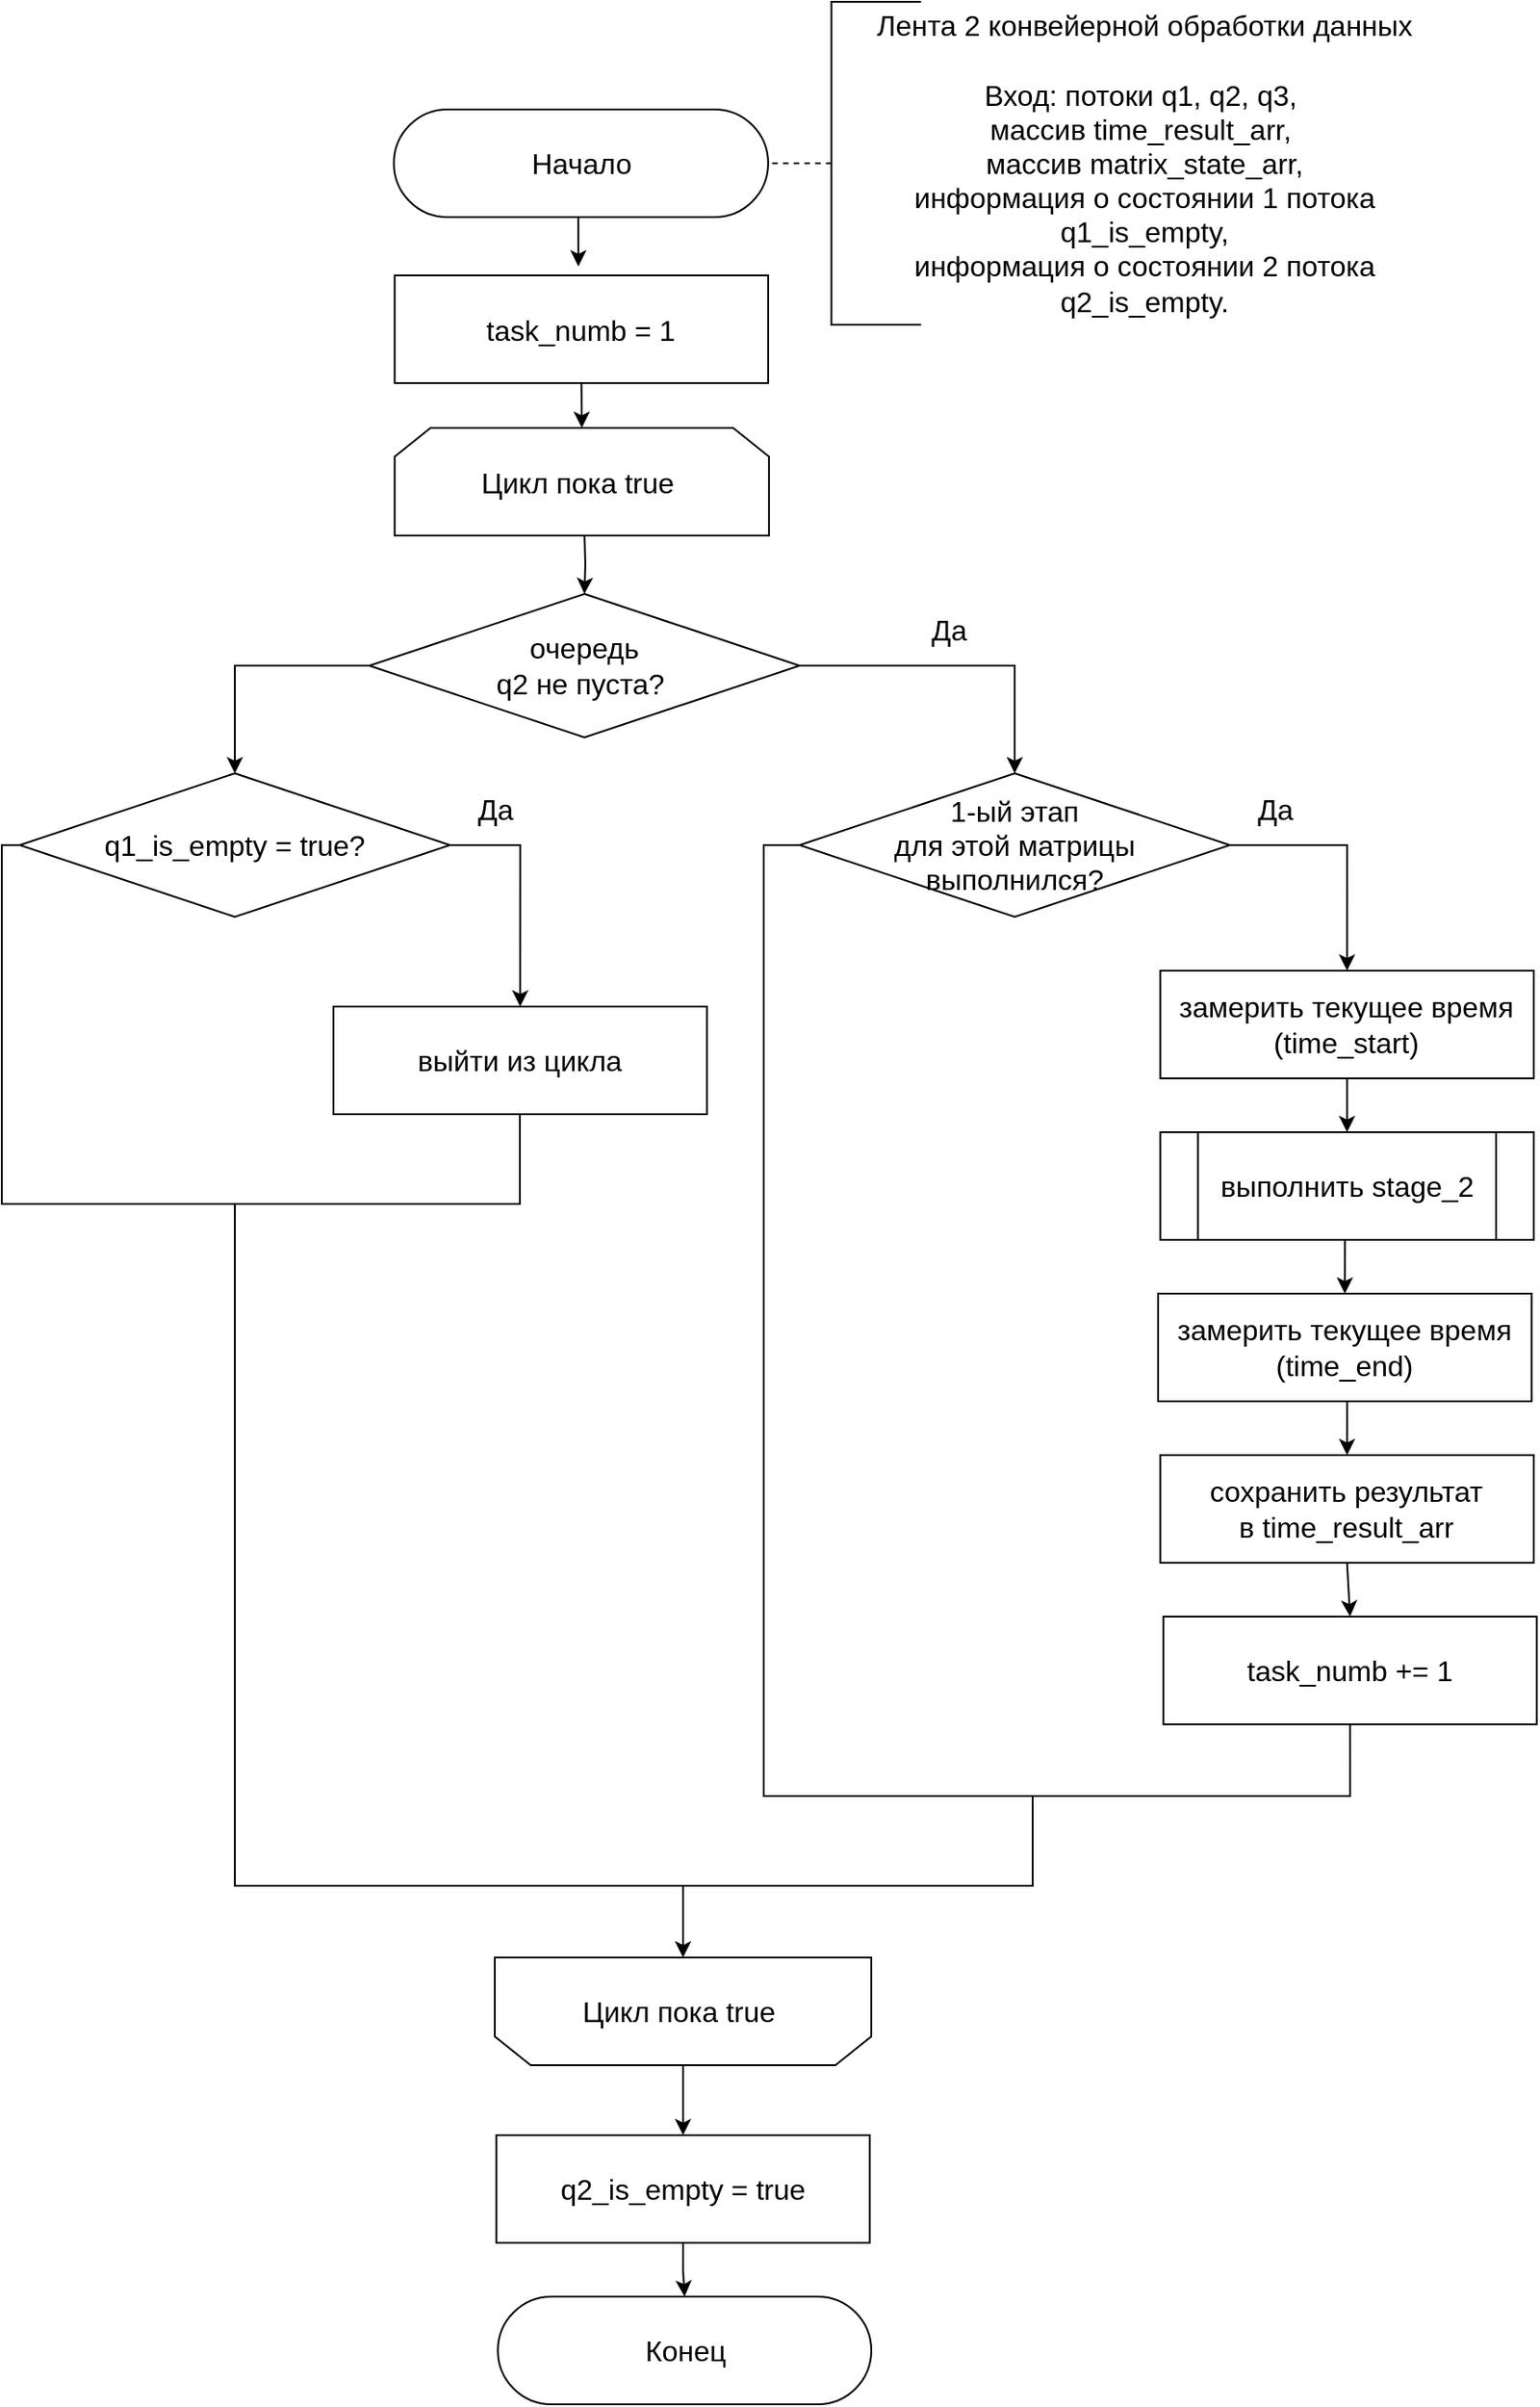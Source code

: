 <mxfile>
    <diagram id="4KhHNWLafQM4_MeK_QR_" name="Страница 1">
        <mxGraphModel dx="799" dy="739" grid="1" gridSize="10" guides="1" tooltips="1" connect="1" arrows="1" fold="1" page="1" pageScale="1" pageWidth="827" pageHeight="1169" math="0" shadow="0">
            <root>
                <mxCell id="0"/>
                <mxCell id="1" parent="0"/>
                <mxCell id="2" style="edgeStyle=orthogonalEdgeStyle;rounded=0;orthogonalLoop=1;jettySize=auto;html=1;exitX=0.5;exitY=0.5;exitDx=0;exitDy=30;exitPerimeter=0;entryX=0.5;entryY=0;entryDx=0;entryDy=0;fontSize=16;" edge="1" parent="1" source="3">
                    <mxGeometry relative="1" as="geometry">
                        <mxPoint x="336.625" y="157.5" as="targetPoint"/>
                    </mxGeometry>
                </mxCell>
                <mxCell id="3" value="&lt;font style=&quot;font-size: 16px&quot;&gt;Начало&lt;/font&gt;" style="html=1;dashed=0;whitespace=wrap;shape=mxgraph.dfd.start" vertex="1" parent="1">
                    <mxGeometry x="233.69" y="70" width="208.78" height="60" as="geometry"/>
                </mxCell>
                <mxCell id="4" style="edgeStyle=orthogonalEdgeStyle;rounded=0;orthogonalLoop=1;jettySize=auto;html=1;exitX=0;exitY=0.5;exitDx=0;exitDy=0;exitPerimeter=0;entryX=1;entryY=0.5;entryDx=0;entryDy=0;entryPerimeter=0;dashed=1;endArrow=none;endFill=0;" edge="1" parent="1" source="5" target="3">
                    <mxGeometry relative="1" as="geometry"/>
                </mxCell>
                <mxCell id="5" value="" style="strokeWidth=1;html=1;shape=mxgraph.flowchart.annotation_1;align=left;pointerEvents=1;" vertex="1" parent="1">
                    <mxGeometry x="477.75" y="10" width="50" height="180" as="geometry"/>
                </mxCell>
                <mxCell id="6" value="&lt;div&gt;&lt;span style=&quot;font-size: 16px&quot;&gt;Лента 2 конвейерной обработки данных&lt;/span&gt;&lt;/div&gt;&lt;div&gt;&lt;span style=&quot;font-size: 16px&quot;&gt;&lt;br&gt;&lt;/span&gt;&lt;/div&gt;&lt;font&gt;&lt;div&gt;&lt;font size=&quot;3&quot;&gt;Вход: потоки q1, q2, q3,&amp;nbsp;&lt;/font&gt;&lt;/div&gt;&lt;div&gt;&lt;span style=&quot;font-size: medium&quot;&gt;массив time_result_arr,&amp;nbsp;&lt;/span&gt;&lt;font size=&quot;3&quot;&gt;&lt;br&gt;&lt;/font&gt;&lt;/div&gt;&lt;span style=&quot;font-size: medium&quot;&gt;массив matrix_state_arr,&lt;br&gt;информация о состоянии 1 потока&lt;br&gt;q1_is_empty,&lt;br&gt;&lt;/span&gt;&lt;span style=&quot;font-size: medium&quot;&gt;информация о состоянии 2 потока&lt;/span&gt;&lt;br style=&quot;font-size: medium&quot;&gt;&lt;span style=&quot;font-size: medium&quot;&gt;q2_is_empty&lt;/span&gt;&lt;span style=&quot;font-size: medium&quot;&gt;.&lt;br&gt;&lt;/span&gt;&lt;/font&gt;" style="text;html=1;align=center;verticalAlign=middle;resizable=0;points=[];autosize=1;strokeColor=none;fillColor=none;" vertex="1" parent="1">
                    <mxGeometry x="492.47" y="30" width="320" height="140" as="geometry"/>
                </mxCell>
                <mxCell id="7" style="edgeStyle=none;html=1;exitX=0.5;exitY=1;exitDx=0;exitDy=0;entryX=0.5;entryY=0;entryDx=0;entryDy=0;" edge="1" parent="1" source="8" target="10">
                    <mxGeometry relative="1" as="geometry"/>
                </mxCell>
                <mxCell id="8" value="&lt;font style=&quot;font-size: 16px&quot;&gt;task_numb = 1&lt;br&gt;&lt;/font&gt;" style="rounded=0;whiteSpace=wrap;html=1;shadow=0;glass=0;sketch=0;strokeWidth=1;gradientColor=none;" vertex="1" parent="1">
                    <mxGeometry x="234.16" y="162.5" width="208.31" height="60" as="geometry"/>
                </mxCell>
                <mxCell id="9" style="edgeStyle=orthogonalEdgeStyle;rounded=0;html=1;entryX=0.5;entryY=0;entryDx=0;entryDy=0;entryPerimeter=0;endArrow=classic;endFill=1;" edge="1" parent="1" target="29">
                    <mxGeometry relative="1" as="geometry">
                        <mxPoint x="340" y="306" as="sourcePoint"/>
                    </mxGeometry>
                </mxCell>
                <mxCell id="10" value="&lt;font style=&quot;font-size: 16px&quot;&gt;Цикл пока true&amp;nbsp;&lt;/font&gt;" style="shape=loopLimit;whiteSpace=wrap;html=1;strokeWidth=1;" vertex="1" parent="1">
                    <mxGeometry x="234.16" y="247.5" width="208.78" height="60" as="geometry"/>
                </mxCell>
                <mxCell id="11" style="edgeStyle=orthogonalEdgeStyle;rounded=0;html=1;endArrow=none;endFill=0;" edge="1" parent="1">
                    <mxGeometry relative="1" as="geometry">
                        <mxPoint x="145.0" y="680.0" as="targetPoint"/>
                        <mxPoint x="400" y="1060" as="sourcePoint"/>
                        <Array as="points">
                            <mxPoint x="145" y="1060"/>
                        </Array>
                    </mxGeometry>
                </mxCell>
                <mxCell id="12" style="edgeStyle=orthogonalEdgeStyle;rounded=0;html=1;exitX=0.5;exitY=0;exitDx=0;exitDy=0;entryX=0.5;entryY=0;entryDx=0;entryDy=0;endArrow=classic;endFill=1;" edge="1" parent="1" source="14" target="26">
                    <mxGeometry relative="1" as="geometry"/>
                </mxCell>
                <mxCell id="13" style="edgeStyle=orthogonalEdgeStyle;rounded=0;html=1;endArrow=classic;endFill=1;entryX=0.5;entryY=1;entryDx=0;entryDy=0;" edge="1" parent="1" target="14">
                    <mxGeometry relative="1" as="geometry">
                        <mxPoint x="430" y="1030" as="targetPoint"/>
                        <mxPoint x="590" y="1010" as="sourcePoint"/>
                        <Array as="points">
                            <mxPoint x="590" y="1060"/>
                            <mxPoint x="395" y="1060"/>
                        </Array>
                    </mxGeometry>
                </mxCell>
                <mxCell id="14" value="&lt;font style=&quot;font-size: 16px&quot;&gt;Цикл пока true&amp;nbsp;&lt;br&gt;&lt;/font&gt;" style="shape=loopLimit;whiteSpace=wrap;html=1;strokeWidth=1;direction=west;" vertex="1" parent="1">
                    <mxGeometry x="290" y="1100" width="210" height="60" as="geometry"/>
                </mxCell>
                <mxCell id="15" style="edgeStyle=orthogonalEdgeStyle;rounded=0;orthogonalLoop=1;jettySize=auto;html=1;exitX=0.5;exitY=1;exitDx=0;exitDy=0;entryX=0.5;entryY=0;entryDx=0;entryDy=0;fontSize=16;" edge="1" parent="1" source="16" target="18">
                    <mxGeometry relative="1" as="geometry"/>
                </mxCell>
                <mxCell id="16" value="&lt;font style=&quot;font-size: 16px&quot;&gt;замерить текущее время&lt;br&gt;(time_start)&lt;br&gt;&lt;/font&gt;" style="rounded=0;whiteSpace=wrap;html=1;shadow=0;glass=0;sketch=0;strokeWidth=1;gradientColor=none;" vertex="1" parent="1">
                    <mxGeometry x="661.22" y="550" width="208.31" height="60" as="geometry"/>
                </mxCell>
                <mxCell id="17" style="edgeStyle=orthogonalEdgeStyle;rounded=0;orthogonalLoop=1;jettySize=auto;html=1;exitX=0.5;exitY=1;exitDx=0;exitDy=0;entryX=0.5;entryY=0;entryDx=0;entryDy=0;fontSize=16;" edge="1" parent="1" source="18" target="20">
                    <mxGeometry relative="1" as="geometry"/>
                </mxCell>
                <mxCell id="18" value="&lt;font size=&quot;3&quot;&gt;выполнить stage_2&lt;/font&gt;" style="shape=process;whiteSpace=wrap;html=1;backgroundOutline=1;" vertex="1" parent="1">
                    <mxGeometry x="661.22" y="640" width="208.31" height="60" as="geometry"/>
                </mxCell>
                <mxCell id="19" style="edgeStyle=orthogonalEdgeStyle;rounded=0;orthogonalLoop=1;jettySize=auto;html=1;exitX=0.5;exitY=1;exitDx=0;exitDy=0;entryX=0.5;entryY=0;entryDx=0;entryDy=0;fontSize=16;" edge="1" parent="1" source="20" target="22">
                    <mxGeometry relative="1" as="geometry"/>
                </mxCell>
                <mxCell id="20" value="&lt;font style=&quot;font-size: 16px&quot;&gt;замерить текущее время&lt;br&gt;(time_end)&lt;br&gt;&lt;/font&gt;" style="rounded=0;whiteSpace=wrap;html=1;shadow=0;glass=0;sketch=0;strokeWidth=1;gradientColor=none;" vertex="1" parent="1">
                    <mxGeometry x="660" y="730" width="208.31" height="60" as="geometry"/>
                </mxCell>
                <mxCell id="21" style="edgeStyle=none;html=1;exitX=0.5;exitY=1;exitDx=0;exitDy=0;entryX=0.5;entryY=0;entryDx=0;entryDy=0;" edge="1" parent="1" source="22" target="23">
                    <mxGeometry relative="1" as="geometry"/>
                </mxCell>
                <mxCell id="22" value="&lt;font style=&quot;font-size: 16px&quot;&gt;сохранить результат в&amp;nbsp;&lt;span style=&quot;font-size: medium&quot;&gt;time_result_arr&lt;/span&gt;&lt;br&gt;&lt;/font&gt;" style="rounded=0;whiteSpace=wrap;html=1;shadow=0;glass=0;sketch=0;strokeWidth=1;gradientColor=none;" vertex="1" parent="1">
                    <mxGeometry x="661.22" y="820" width="208.31" height="60" as="geometry"/>
                </mxCell>
                <mxCell id="23" value="&lt;font style=&quot;font-size: 16px&quot;&gt;task_numb += 1&lt;br&gt;&lt;/font&gt;" style="rounded=0;whiteSpace=wrap;html=1;shadow=0;glass=0;sketch=0;strokeWidth=1;gradientColor=none;" vertex="1" parent="1">
                    <mxGeometry x="662.91" y="910" width="208.31" height="60" as="geometry"/>
                </mxCell>
                <mxCell id="24" value="&lt;font style=&quot;font-size: 16px&quot;&gt;Конец&lt;/font&gt;" style="html=1;dashed=0;whitespace=wrap;shape=mxgraph.dfd.start" vertex="1" parent="1">
                    <mxGeometry x="291.69" y="1289" width="208.31" height="60" as="geometry"/>
                </mxCell>
                <mxCell id="25" style="edgeStyle=orthogonalEdgeStyle;rounded=0;html=1;exitX=0.5;exitY=1;exitDx=0;exitDy=0;entryX=0.5;entryY=0.5;entryDx=0;entryDy=-30;entryPerimeter=0;endArrow=classic;endFill=1;" edge="1" parent="1" source="26" target="24">
                    <mxGeometry relative="1" as="geometry"/>
                </mxCell>
                <mxCell id="26" value="&lt;font style=&quot;font-size: 16px&quot;&gt;&lt;span style=&quot;font-size: medium&quot;&gt;q2_is_empty = true&lt;/span&gt;&lt;br&gt;&lt;/font&gt;" style="rounded=0;whiteSpace=wrap;html=1;shadow=0;glass=0;sketch=0;strokeWidth=1;gradientColor=none;" vertex="1" parent="1">
                    <mxGeometry x="290.85" y="1199" width="208.31" height="60" as="geometry"/>
                </mxCell>
                <mxCell id="27" style="edgeStyle=orthogonalEdgeStyle;rounded=0;html=1;exitX=0;exitY=0.5;exitDx=0;exitDy=0;exitPerimeter=0;entryX=0.5;entryY=0;entryDx=0;entryDy=0;entryPerimeter=0;" edge="1" parent="1" source="29" target="33">
                    <mxGeometry relative="1" as="geometry"/>
                </mxCell>
                <mxCell id="28" style="edgeStyle=orthogonalEdgeStyle;rounded=0;html=1;exitX=1;exitY=0.5;exitDx=0;exitDy=0;exitPerimeter=0;entryX=0.5;entryY=0;entryDx=0;entryDy=0;entryPerimeter=0;endArrow=classic;endFill=1;" edge="1" parent="1" source="29" target="38">
                    <mxGeometry relative="1" as="geometry"/>
                </mxCell>
                <mxCell id="29" value="&lt;span style=&quot;font-size: 16px&quot;&gt;очередь&lt;/span&gt;&lt;br style=&quot;font-size: 16px&quot;&gt;&lt;span style=&quot;font-size: 16px&quot;&gt;q2 не пуста?&amp;nbsp;&lt;/span&gt;&lt;span style=&quot;font-size: 16px&quot;&gt;&lt;br&gt;&lt;/span&gt;" style="strokeWidth=1;html=1;shape=mxgraph.flowchart.decision;whiteSpace=wrap;rounded=1;shadow=0;glass=0;sketch=0;gradientColor=none;" vertex="1" parent="1">
                    <mxGeometry x="220" y="340" width="240" height="80" as="geometry"/>
                </mxCell>
                <mxCell id="30" value="&lt;font style=&quot;font-size: 16px&quot;&gt;выйти из цикла&lt;br&gt;&lt;/font&gt;" style="rounded=0;whiteSpace=wrap;html=1;shadow=0;glass=0;sketch=0;strokeWidth=1;gradientColor=none;" vertex="1" parent="1">
                    <mxGeometry x="200.0" y="570" width="208.31" height="60" as="geometry"/>
                </mxCell>
                <mxCell id="31" style="edgeStyle=orthogonalEdgeStyle;rounded=0;html=1;exitX=1;exitY=0.5;exitDx=0;exitDy=0;exitPerimeter=0;entryX=0.5;entryY=0;entryDx=0;entryDy=0;" edge="1" parent="1" source="33" target="30">
                    <mxGeometry relative="1" as="geometry"/>
                </mxCell>
                <mxCell id="32" style="edgeStyle=orthogonalEdgeStyle;rounded=0;html=1;exitX=0;exitY=0.5;exitDx=0;exitDy=0;exitPerimeter=0;entryX=0.5;entryY=1;entryDx=0;entryDy=0;endArrow=none;endFill=0;" edge="1" parent="1" source="33" target="30">
                    <mxGeometry relative="1" as="geometry">
                        <Array as="points">
                            <mxPoint x="15" y="480"/>
                            <mxPoint x="15" y="680"/>
                            <mxPoint x="304" y="680"/>
                            <mxPoint x="304" y="630"/>
                        </Array>
                    </mxGeometry>
                </mxCell>
                <mxCell id="33" value="&lt;span style=&quot;font-size: medium&quot;&gt;q1_is_empty = true?&lt;/span&gt;&lt;span style=&quot;font-size: 16px&quot;&gt;&lt;br&gt;&lt;/span&gt;" style="strokeWidth=1;html=1;shape=mxgraph.flowchart.decision;whiteSpace=wrap;rounded=1;shadow=0;glass=0;sketch=0;gradientColor=none;" vertex="1" parent="1">
                    <mxGeometry x="25" y="440" width="240" height="80" as="geometry"/>
                </mxCell>
                <mxCell id="34" value="&lt;font style=&quot;font-size: 16px&quot;&gt;Да&lt;/font&gt;" style="text;html=1;align=center;verticalAlign=middle;resizable=0;points=[];autosize=1;strokeColor=none;" vertex="1" parent="1">
                    <mxGeometry x="527.75" y="350" width="30" height="20" as="geometry"/>
                </mxCell>
                <mxCell id="35" value="&lt;font style=&quot;font-size: 16px&quot;&gt;Да&lt;/font&gt;" style="text;html=1;align=center;verticalAlign=middle;resizable=0;points=[];autosize=1;strokeColor=none;" vertex="1" parent="1">
                    <mxGeometry x="275" y="450" width="30" height="20" as="geometry"/>
                </mxCell>
                <mxCell id="36" style="edgeStyle=orthogonalEdgeStyle;rounded=0;html=1;exitX=1;exitY=0.5;exitDx=0;exitDy=0;exitPerimeter=0;entryX=0.5;entryY=0;entryDx=0;entryDy=0;endArrow=classic;endFill=1;" edge="1" parent="1" source="38" target="16">
                    <mxGeometry relative="1" as="geometry"/>
                </mxCell>
                <mxCell id="37" style="edgeStyle=orthogonalEdgeStyle;rounded=0;html=1;exitX=0;exitY=0.5;exitDx=0;exitDy=0;exitPerimeter=0;entryX=0.5;entryY=1;entryDx=0;entryDy=0;endArrow=none;endFill=0;" edge="1" parent="1" source="38" target="23">
                    <mxGeometry relative="1" as="geometry">
                        <Array as="points">
                            <mxPoint x="440" y="480"/>
                            <mxPoint x="440" y="1010"/>
                            <mxPoint x="767" y="1010"/>
                        </Array>
                    </mxGeometry>
                </mxCell>
                <mxCell id="38" value="&lt;font style=&quot;font-size: 16px&quot;&gt;1-ый этап &lt;br&gt;для этой матрицы выполнился?&lt;/font&gt;" style="strokeWidth=1;html=1;shape=mxgraph.flowchart.decision;whiteSpace=wrap;rounded=1;shadow=0;glass=0;sketch=0;gradientColor=none;" vertex="1" parent="1">
                    <mxGeometry x="460" y="440" width="240" height="80" as="geometry"/>
                </mxCell>
                <mxCell id="39" value="&lt;font style=&quot;font-size: 16px&quot;&gt;Да&lt;/font&gt;" style="text;html=1;align=center;verticalAlign=middle;resizable=0;points=[];autosize=1;strokeColor=none;" vertex="1" parent="1">
                    <mxGeometry x="710" y="450" width="30" height="20" as="geometry"/>
                </mxCell>
            </root>
        </mxGraphModel>
    </diagram>
</mxfile>